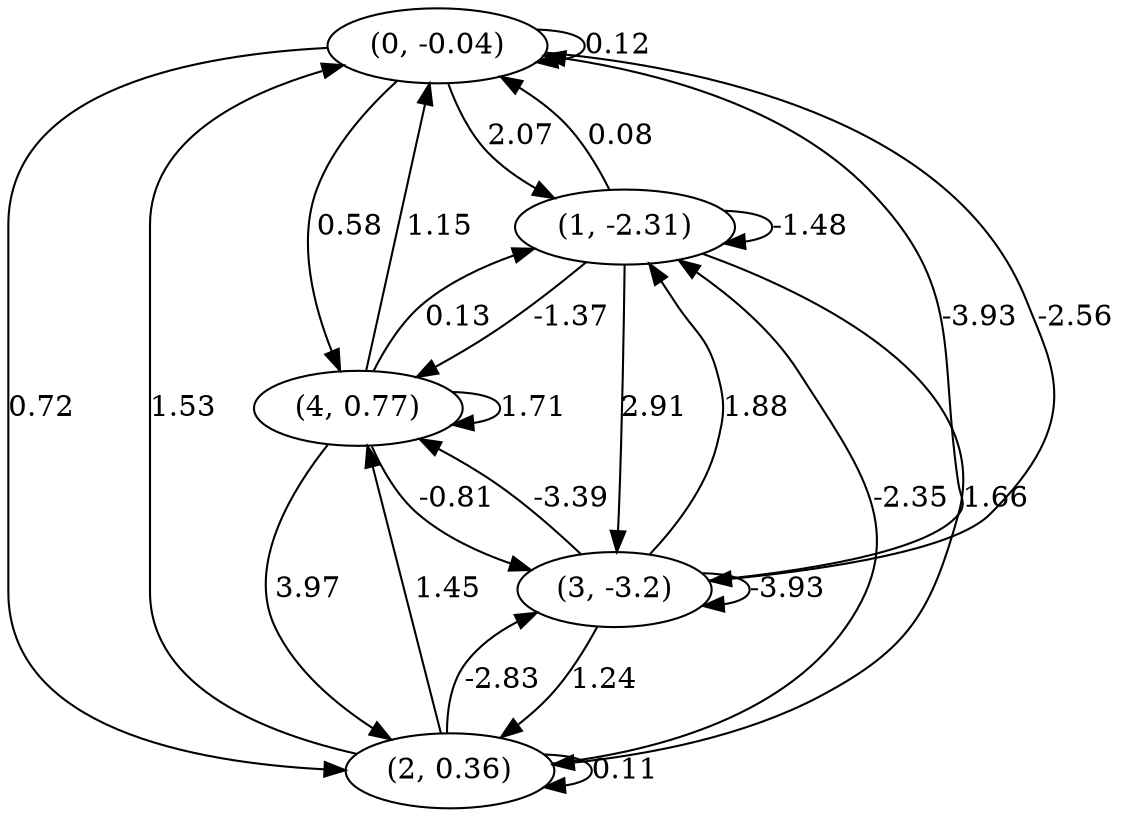 digraph {
    0 [ label = "(0, -0.04)" ]
    1 [ label = "(1, -2.31)" ]
    2 [ label = "(2, 0.36)" ]
    3 [ label = "(3, -3.2)" ]
    4 [ label = "(4, 0.77)" ]
    0 -> 0 [ label = "0.12" ]
    1 -> 1 [ label = "-1.48" ]
    2 -> 2 [ label = "0.11" ]
    3 -> 3 [ label = "-3.93" ]
    4 -> 4 [ label = "1.71" ]
    1 -> 0 [ label = "0.08" ]
    2 -> 0 [ label = "1.53" ]
    3 -> 0 [ label = "-3.93" ]
    4 -> 0 [ label = "1.15" ]
    0 -> 1 [ label = "2.07" ]
    2 -> 1 [ label = "-2.35" ]
    3 -> 1 [ label = "1.88" ]
    4 -> 1 [ label = "0.13" ]
    0 -> 2 [ label = "0.72" ]
    1 -> 2 [ label = "1.66" ]
    3 -> 2 [ label = "1.24" ]
    4 -> 2 [ label = "3.97" ]
    0 -> 3 [ label = "-2.56" ]
    1 -> 3 [ label = "2.91" ]
    2 -> 3 [ label = "-2.83" ]
    4 -> 3 [ label = "-0.81" ]
    0 -> 4 [ label = "0.58" ]
    1 -> 4 [ label = "-1.37" ]
    2 -> 4 [ label = "1.45" ]
    3 -> 4 [ label = "-3.39" ]
}

